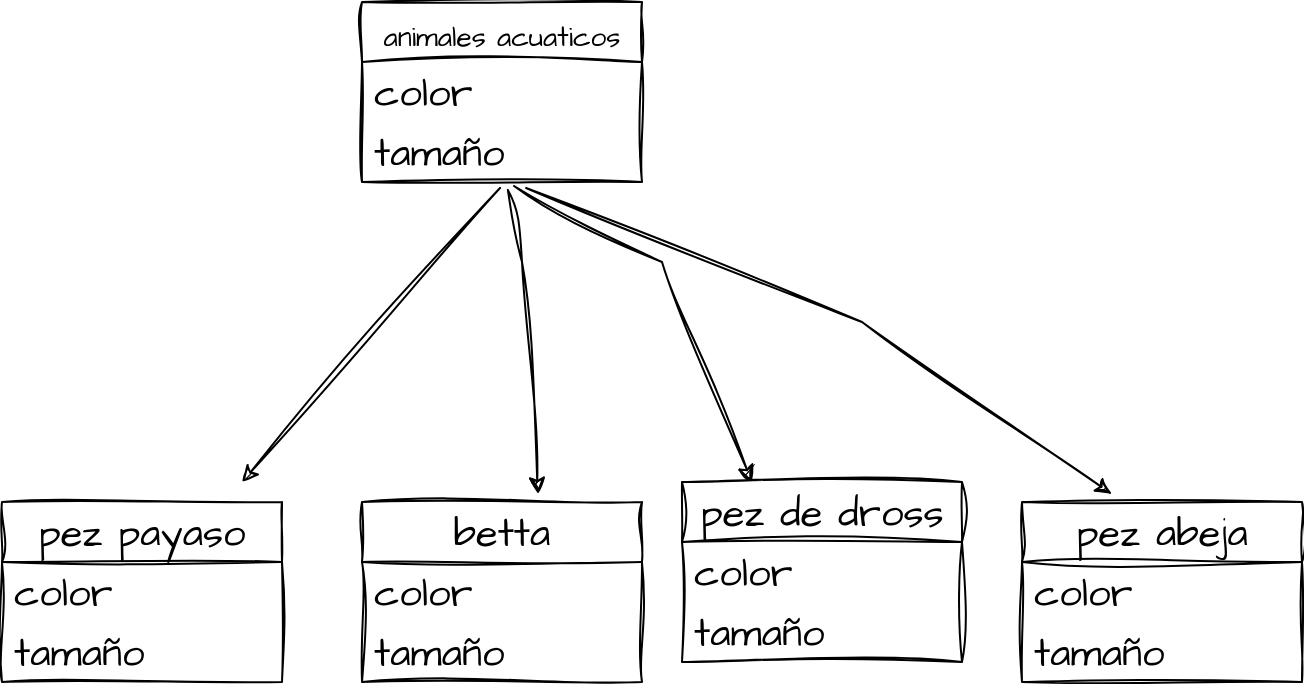 <mxfile version="21.2.1" type="device">
  <diagram name="Página-1" id="AZ35itIRe7cOUYx3VxMA">
    <mxGraphModel dx="880" dy="484" grid="1" gridSize="10" guides="1" tooltips="1" connect="1" arrows="1" fold="1" page="1" pageScale="1" pageWidth="827" pageHeight="1169" math="0" shadow="0">
      <root>
        <mxCell id="0" />
        <mxCell id="1" parent="0" />
        <mxCell id="2eOBcrGlY3v8TZ7QQFfB-1" value="&lt;font style=&quot;font-size: 14px;&quot;&gt;animales acuaticos&lt;/font&gt;" style="swimlane;fontStyle=0;childLayout=stackLayout;horizontal=1;startSize=30;horizontalStack=0;resizeParent=1;resizeParentMax=0;resizeLast=0;collapsible=1;marginBottom=0;whiteSpace=wrap;html=1;hachureGap=4;fontFamily=Architects Daughter;fontSource=https%3A%2F%2Ffonts.googleapis.com%2Fcss%3Ffamily%3DArchitects%2BDaughter;fontSize=20;sketch=1;curveFitting=1;jiggle=2;rounded=0;" vertex="1" parent="1">
          <mxGeometry x="330" y="30" width="140" height="90" as="geometry" />
        </mxCell>
        <mxCell id="2eOBcrGlY3v8TZ7QQFfB-2" value="color" style="text;strokeColor=none;fillColor=none;align=left;verticalAlign=middle;spacingLeft=4;spacingRight=4;overflow=hidden;points=[[0,0.5],[1,0.5]];portConstraint=eastwest;rotatable=0;whiteSpace=wrap;html=1;fontSize=20;fontFamily=Architects Daughter;sketch=1;curveFitting=1;jiggle=2;rounded=0;" vertex="1" parent="2eOBcrGlY3v8TZ7QQFfB-1">
          <mxGeometry y="30" width="140" height="30" as="geometry" />
        </mxCell>
        <mxCell id="2eOBcrGlY3v8TZ7QQFfB-3" value="tamaño" style="text;strokeColor=none;fillColor=none;align=left;verticalAlign=middle;spacingLeft=4;spacingRight=4;overflow=hidden;points=[[0,0.5],[1,0.5]];portConstraint=eastwest;rotatable=0;whiteSpace=wrap;html=1;fontSize=20;fontFamily=Architects Daughter;sketch=1;curveFitting=1;jiggle=2;rounded=0;" vertex="1" parent="2eOBcrGlY3v8TZ7QQFfB-1">
          <mxGeometry y="60" width="140" height="30" as="geometry" />
        </mxCell>
        <mxCell id="2eOBcrGlY3v8TZ7QQFfB-6" value="pez payaso" style="swimlane;fontStyle=0;childLayout=stackLayout;horizontal=1;startSize=30;horizontalStack=0;resizeParent=1;resizeParentMax=0;resizeLast=0;collapsible=1;marginBottom=0;whiteSpace=wrap;html=1;hachureGap=4;fontFamily=Architects Daughter;fontSource=https%3A%2F%2Ffonts.googleapis.com%2Fcss%3Ffamily%3DArchitects%2BDaughter;fontSize=20;sketch=1;curveFitting=1;jiggle=2;rounded=0;" vertex="1" parent="1">
          <mxGeometry x="150" y="280" width="140" height="90" as="geometry" />
        </mxCell>
        <mxCell id="2eOBcrGlY3v8TZ7QQFfB-18" value="color" style="text;strokeColor=none;fillColor=none;align=left;verticalAlign=middle;spacingLeft=4;spacingRight=4;overflow=hidden;points=[[0,0.5],[1,0.5]];portConstraint=eastwest;rotatable=0;whiteSpace=wrap;html=1;fontSize=20;fontFamily=Architects Daughter;sketch=1;curveFitting=1;jiggle=2;rounded=0;" vertex="1" parent="2eOBcrGlY3v8TZ7QQFfB-6">
          <mxGeometry y="30" width="140" height="30" as="geometry" />
        </mxCell>
        <mxCell id="2eOBcrGlY3v8TZ7QQFfB-19" value="tamaño" style="text;strokeColor=none;fillColor=none;align=left;verticalAlign=middle;spacingLeft=4;spacingRight=4;overflow=hidden;points=[[0,0.5],[1,0.5]];portConstraint=eastwest;rotatable=0;whiteSpace=wrap;html=1;fontSize=20;fontFamily=Architects Daughter;sketch=1;curveFitting=1;jiggle=2;rounded=0;" vertex="1" parent="2eOBcrGlY3v8TZ7QQFfB-6">
          <mxGeometry y="60" width="140" height="30" as="geometry" />
        </mxCell>
        <mxCell id="2eOBcrGlY3v8TZ7QQFfB-11" value="pez de dross" style="swimlane;fontStyle=0;childLayout=stackLayout;horizontal=1;startSize=30;horizontalStack=0;resizeParent=1;resizeParentMax=0;resizeLast=0;collapsible=1;marginBottom=0;whiteSpace=wrap;html=1;hachureGap=4;fontFamily=Architects Daughter;fontSource=https%3A%2F%2Ffonts.googleapis.com%2Fcss%3Ffamily%3DArchitects%2BDaughter;fontSize=20;sketch=1;curveFitting=1;jiggle=2;rounded=0;" vertex="1" parent="1">
          <mxGeometry x="490" y="270" width="140" height="90" as="geometry" />
        </mxCell>
        <mxCell id="2eOBcrGlY3v8TZ7QQFfB-20" value="color" style="text;strokeColor=none;fillColor=none;align=left;verticalAlign=middle;spacingLeft=4;spacingRight=4;overflow=hidden;points=[[0,0.5],[1,0.5]];portConstraint=eastwest;rotatable=0;whiteSpace=wrap;html=1;fontSize=20;fontFamily=Architects Daughter;sketch=1;curveFitting=1;jiggle=2;rounded=0;" vertex="1" parent="2eOBcrGlY3v8TZ7QQFfB-11">
          <mxGeometry y="30" width="140" height="30" as="geometry" />
        </mxCell>
        <mxCell id="2eOBcrGlY3v8TZ7QQFfB-21" value="tamaño" style="text;strokeColor=none;fillColor=none;align=left;verticalAlign=middle;spacingLeft=4;spacingRight=4;overflow=hidden;points=[[0,0.5],[1,0.5]];portConstraint=eastwest;rotatable=0;whiteSpace=wrap;html=1;fontSize=20;fontFamily=Architects Daughter;sketch=1;curveFitting=1;jiggle=2;rounded=0;" vertex="1" parent="2eOBcrGlY3v8TZ7QQFfB-11">
          <mxGeometry y="60" width="140" height="30" as="geometry" />
        </mxCell>
        <mxCell id="2eOBcrGlY3v8TZ7QQFfB-16" value="" style="endArrow=classic;html=1;rounded=0;hachureGap=4;fontFamily=Architects Daughter;fontSource=https%3A%2F%2Ffonts.googleapis.com%2Fcss%3Ffamily%3DArchitects%2BDaughter;fontSize=16;exitX=0.493;exitY=1.1;exitDx=0;exitDy=0;exitPerimeter=0;sketch=1;curveFitting=1;jiggle=2;" edge="1" parent="1" source="2eOBcrGlY3v8TZ7QQFfB-3">
          <mxGeometry width="50" height="50" relative="1" as="geometry">
            <mxPoint x="330" y="135" as="sourcePoint" />
            <mxPoint x="270" y="270" as="targetPoint" />
          </mxGeometry>
        </mxCell>
        <mxCell id="2eOBcrGlY3v8TZ7QQFfB-17" value="" style="endArrow=classic;html=1;rounded=0;hachureGap=4;fontFamily=Architects Daughter;fontSource=https%3A%2F%2Ffonts.googleapis.com%2Fcss%3Ffamily%3DArchitects%2BDaughter;fontSize=16;sketch=1;curveFitting=1;jiggle=2;entryX=0.25;entryY=0;entryDx=0;entryDy=0;exitX=0.543;exitY=1.067;exitDx=0;exitDy=0;exitPerimeter=0;" edge="1" parent="1" source="2eOBcrGlY3v8TZ7QQFfB-3" target="2eOBcrGlY3v8TZ7QQFfB-11">
          <mxGeometry width="50" height="50" relative="1" as="geometry">
            <mxPoint x="460" y="140" as="sourcePoint" />
            <mxPoint x="490" y="260" as="targetPoint" />
            <Array as="points">
              <mxPoint x="480" y="160" />
            </Array>
          </mxGeometry>
        </mxCell>
        <mxCell id="2eOBcrGlY3v8TZ7QQFfB-22" value="betta" style="swimlane;fontStyle=0;childLayout=stackLayout;horizontal=1;startSize=30;horizontalStack=0;resizeParent=1;resizeParentMax=0;resizeLast=0;collapsible=1;marginBottom=0;whiteSpace=wrap;html=1;hachureGap=4;fontFamily=Architects Daughter;fontSource=https%3A%2F%2Ffonts.googleapis.com%2Fcss%3Ffamily%3DArchitects%2BDaughter;fontSize=20;sketch=1;curveFitting=1;jiggle=2;rounded=0;" vertex="1" parent="1">
          <mxGeometry x="330" y="280" width="140" height="90" as="geometry" />
        </mxCell>
        <mxCell id="2eOBcrGlY3v8TZ7QQFfB-23" value="color" style="text;strokeColor=none;fillColor=none;align=left;verticalAlign=middle;spacingLeft=4;spacingRight=4;overflow=hidden;points=[[0,0.5],[1,0.5]];portConstraint=eastwest;rotatable=0;whiteSpace=wrap;html=1;fontSize=20;fontFamily=Architects Daughter;sketch=1;curveFitting=1;jiggle=2;rounded=0;" vertex="1" parent="2eOBcrGlY3v8TZ7QQFfB-22">
          <mxGeometry y="30" width="140" height="30" as="geometry" />
        </mxCell>
        <mxCell id="2eOBcrGlY3v8TZ7QQFfB-24" value="tamaño" style="text;strokeColor=none;fillColor=none;align=left;verticalAlign=middle;spacingLeft=4;spacingRight=4;overflow=hidden;points=[[0,0.5],[1,0.5]];portConstraint=eastwest;rotatable=0;whiteSpace=wrap;html=1;fontSize=20;fontFamily=Architects Daughter;sketch=1;curveFitting=1;jiggle=2;rounded=0;" vertex="1" parent="2eOBcrGlY3v8TZ7QQFfB-22">
          <mxGeometry y="60" width="140" height="30" as="geometry" />
        </mxCell>
        <mxCell id="2eOBcrGlY3v8TZ7QQFfB-25" value="pez abeja" style="swimlane;fontStyle=0;childLayout=stackLayout;horizontal=1;startSize=30;horizontalStack=0;resizeParent=1;resizeParentMax=0;resizeLast=0;collapsible=1;marginBottom=0;whiteSpace=wrap;html=1;hachureGap=4;fontFamily=Architects Daughter;fontSource=https%3A%2F%2Ffonts.googleapis.com%2Fcss%3Ffamily%3DArchitects%2BDaughter;fontSize=20;sketch=1;curveFitting=1;jiggle=2;rounded=0;" vertex="1" parent="1">
          <mxGeometry x="660" y="280" width="140" height="90" as="geometry" />
        </mxCell>
        <mxCell id="2eOBcrGlY3v8TZ7QQFfB-26" value="color" style="text;strokeColor=none;fillColor=none;align=left;verticalAlign=middle;spacingLeft=4;spacingRight=4;overflow=hidden;points=[[0,0.5],[1,0.5]];portConstraint=eastwest;rotatable=0;whiteSpace=wrap;html=1;fontSize=20;fontFamily=Architects Daughter;sketch=1;curveFitting=1;jiggle=2;rounded=0;" vertex="1" parent="2eOBcrGlY3v8TZ7QQFfB-25">
          <mxGeometry y="30" width="140" height="30" as="geometry" />
        </mxCell>
        <mxCell id="2eOBcrGlY3v8TZ7QQFfB-27" value="tamaño" style="text;strokeColor=none;fillColor=none;align=left;verticalAlign=middle;spacingLeft=4;spacingRight=4;overflow=hidden;points=[[0,0.5],[1,0.5]];portConstraint=eastwest;rotatable=0;whiteSpace=wrap;html=1;fontSize=20;fontFamily=Architects Daughter;sketch=1;curveFitting=1;jiggle=2;rounded=0;" vertex="1" parent="2eOBcrGlY3v8TZ7QQFfB-25">
          <mxGeometry y="60" width="140" height="30" as="geometry" />
        </mxCell>
        <mxCell id="2eOBcrGlY3v8TZ7QQFfB-28" value="" style="endArrow=classic;html=1;rounded=0;hachureGap=4;fontFamily=Architects Daughter;fontSource=https%3A%2F%2Ffonts.googleapis.com%2Fcss%3Ffamily%3DArchitects%2BDaughter;fontSize=16;exitX=0.521;exitY=1.133;exitDx=0;exitDy=0;exitPerimeter=0;entryX=0.629;entryY=-0.044;entryDx=0;entryDy=0;entryPerimeter=0;sketch=1;curveFitting=1;jiggle=2;" edge="1" parent="1" source="2eOBcrGlY3v8TZ7QQFfB-3" target="2eOBcrGlY3v8TZ7QQFfB-22">
          <mxGeometry width="50" height="50" relative="1" as="geometry">
            <mxPoint x="390" y="280" as="sourcePoint" />
            <mxPoint x="440" y="230" as="targetPoint" />
            <Array as="points">
              <mxPoint x="410" y="160" />
            </Array>
          </mxGeometry>
        </mxCell>
        <mxCell id="2eOBcrGlY3v8TZ7QQFfB-29" value="" style="endArrow=classic;html=1;rounded=0;hachureGap=4;fontFamily=Architects Daughter;fontSource=https%3A%2F%2Ffonts.googleapis.com%2Fcss%3Ffamily%3DArchitects%2BDaughter;fontSize=16;entryX=0.321;entryY=-0.044;entryDx=0;entryDy=0;entryPerimeter=0;sketch=1;curveFitting=1;jiggle=2;exitX=0.586;exitY=1.1;exitDx=0;exitDy=0;exitPerimeter=0;" edge="1" parent="1" source="2eOBcrGlY3v8TZ7QQFfB-3" target="2eOBcrGlY3v8TZ7QQFfB-25">
          <mxGeometry width="50" height="50" relative="1" as="geometry">
            <mxPoint x="480" y="120" as="sourcePoint" />
            <mxPoint x="700" y="200" as="targetPoint" />
            <Array as="points">
              <mxPoint x="580" y="190" />
            </Array>
          </mxGeometry>
        </mxCell>
      </root>
    </mxGraphModel>
  </diagram>
</mxfile>

